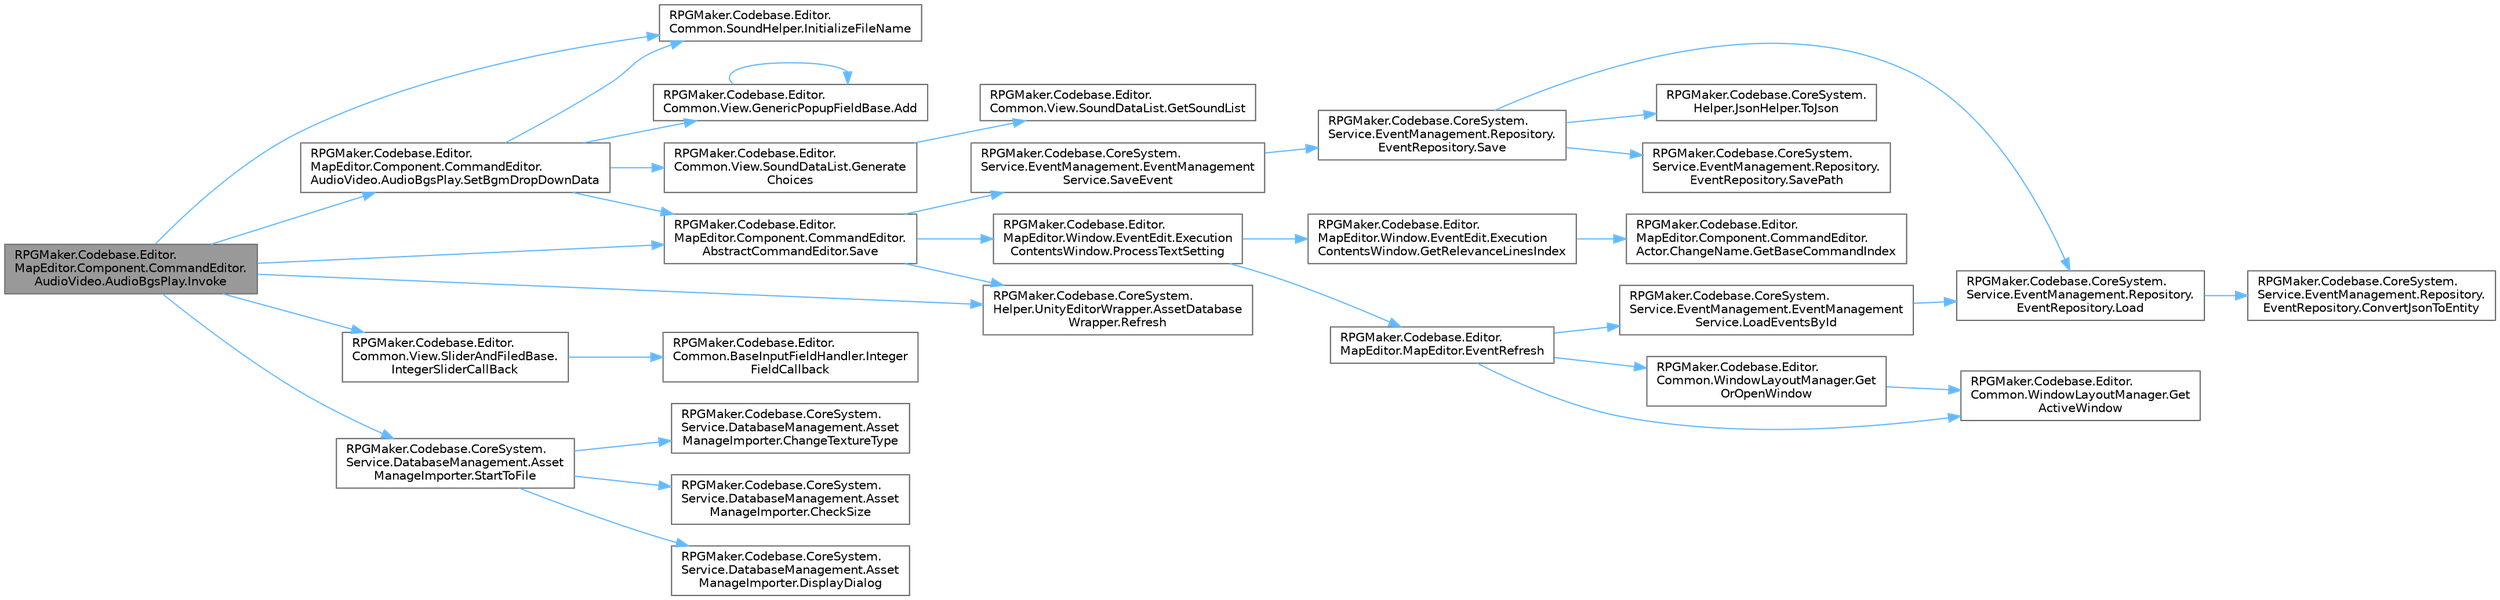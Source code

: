 digraph "RPGMaker.Codebase.Editor.MapEditor.Component.CommandEditor.AudioVideo.AudioBgsPlay.Invoke"
{
 // LATEX_PDF_SIZE
  bgcolor="transparent";
  edge [fontname=Helvetica,fontsize=10,labelfontname=Helvetica,labelfontsize=10];
  node [fontname=Helvetica,fontsize=10,shape=box,height=0.2,width=0.4];
  rankdir="LR";
  Node1 [id="Node000001",label="RPGMaker.Codebase.Editor.\lMapEditor.Component.CommandEditor.\lAudioVideo.AudioBgsPlay.Invoke",height=0.2,width=0.4,color="gray40", fillcolor="grey60", style="filled", fontcolor="black",tooltip=" "];
  Node1 -> Node2 [id="edge1_Node000001_Node000002",color="steelblue1",style="solid",tooltip=" "];
  Node2 [id="Node000002",label="RPGMaker.Codebase.Editor.\lCommon.SoundHelper.InitializeFileName",height=0.2,width=0.4,color="grey40", fillcolor="white", style="filled",URL="$d3/d89/class_r_p_g_maker_1_1_codebase_1_1_editor_1_1_common_1_1_sound_helper.html#a82e5f4620f6bc2bbcd335c84ce4a8a24",tooltip="拡張子が保存されていないデータ用に、拡張子をつけてサウンドファイル名を返却する"];
  Node1 -> Node3 [id="edge2_Node000001_Node000003",color="steelblue1",style="solid",tooltip=" "];
  Node3 [id="Node000003",label="RPGMaker.Codebase.Editor.\lCommon.View.SliderAndFiledBase.\lIntegerSliderCallBack",height=0.2,width=0.4,color="grey40", fillcolor="white", style="filled",URL="$d1/deb/class_r_p_g_maker_1_1_codebase_1_1_editor_1_1_common_1_1_view_1_1_slider_and_filed_base.html#a67f517f211ee8edb98d5f11fd9e812c9",tooltip="スライダーとフィールドの共通部品"];
  Node3 -> Node4 [id="edge3_Node000003_Node000004",color="steelblue1",style="solid",tooltip=" "];
  Node4 [id="Node000004",label="RPGMaker.Codebase.Editor.\lCommon.BaseInputFieldHandler.Integer\lFieldCallback",height=0.2,width=0.4,color="grey40", fillcolor="white", style="filled",URL="$dd/d13/class_r_p_g_maker_1_1_codebase_1_1_editor_1_1_common_1_1_base_input_field_handler.html#a0cb4d3faffb49c23c87ab3ded7b59cb7",tooltip=" "];
  Node1 -> Node5 [id="edge4_Node000001_Node000005",color="steelblue1",style="solid",tooltip=" "];
  Node5 [id="Node000005",label="RPGMaker.Codebase.CoreSystem.\lHelper.UnityEditorWrapper.AssetDatabase\lWrapper.Refresh",height=0.2,width=0.4,color="grey40", fillcolor="white", style="filled",URL="$d9/d20/class_r_p_g_maker_1_1_codebase_1_1_core_system_1_1_helper_1_1_unity_editor_wrapper_1_1_asset_database_wrapper.html#a6a55f5098d23beaeadbcb41de897f051",tooltip=" "];
  Node1 -> Node6 [id="edge5_Node000001_Node000006",color="steelblue1",style="solid",tooltip=" "];
  Node6 [id="Node000006",label="RPGMaker.Codebase.Editor.\lMapEditor.Component.CommandEditor.\lAbstractCommandEditor.Save",height=0.2,width=0.4,color="grey40", fillcolor="white", style="filled",URL="$d3/ded/class_r_p_g_maker_1_1_codebase_1_1_editor_1_1_map_editor_1_1_component_1_1_command_editor_1_1_abstract_command_editor.html#af4ca3c0da1e28c5faa50d538a2f8ab68",tooltip=" "];
  Node6 -> Node7 [id="edge6_Node000006_Node000007",color="steelblue1",style="solid",tooltip=" "];
  Node7 [id="Node000007",label="RPGMaker.Codebase.Editor.\lMapEditor.Window.EventEdit.Execution\lContentsWindow.ProcessTextSetting",height=0.2,width=0.4,color="grey40", fillcolor="white", style="filled",URL="$d4/d5c/class_r_p_g_maker_1_1_codebase_1_1_editor_1_1_map_editor_1_1_window_1_1_event_edit_1_1_execution_contents_window.html#ada78c1325d8f5758dbd450eacfae38bc",tooltip=" "];
  Node7 -> Node8 [id="edge7_Node000007_Node000008",color="steelblue1",style="solid",tooltip=" "];
  Node8 [id="Node000008",label="RPGMaker.Codebase.Editor.\lMapEditor.MapEditor.EventRefresh",height=0.2,width=0.4,color="grey40", fillcolor="white", style="filled",URL="$d1/d2d/class_r_p_g_maker_1_1_codebase_1_1_editor_1_1_map_editor_1_1_map_editor.html#afbaee6161fa32554f067a71c268db72a",tooltip=" "];
  Node8 -> Node9 [id="edge8_Node000008_Node000009",color="steelblue1",style="solid",tooltip=" "];
  Node9 [id="Node000009",label="RPGMaker.Codebase.Editor.\lCommon.WindowLayoutManager.Get\lActiveWindow",height=0.2,width=0.4,color="grey40", fillcolor="white", style="filled",URL="$d1/dcb/class_r_p_g_maker_1_1_codebase_1_1_editor_1_1_common_1_1_window_layout_manager.html#a5d6a0f96e987d3d534af55f13296b8c1",tooltip=" "];
  Node8 -> Node10 [id="edge9_Node000008_Node000010",color="steelblue1",style="solid",tooltip=" "];
  Node10 [id="Node000010",label="RPGMaker.Codebase.Editor.\lCommon.WindowLayoutManager.Get\lOrOpenWindow",height=0.2,width=0.4,color="grey40", fillcolor="white", style="filled",URL="$d1/dcb/class_r_p_g_maker_1_1_codebase_1_1_editor_1_1_common_1_1_window_layout_manager.html#a800df5ea8f1279e857a7930eadc791c4",tooltip=" "];
  Node10 -> Node9 [id="edge10_Node000010_Node000009",color="steelblue1",style="solid",tooltip=" "];
  Node8 -> Node11 [id="edge11_Node000008_Node000011",color="steelblue1",style="solid",tooltip=" "];
  Node11 [id="Node000011",label="RPGMaker.Codebase.CoreSystem.\lService.EventManagement.EventManagement\lService.LoadEventsById",height=0.2,width=0.4,color="grey40", fillcolor="white", style="filled",URL="$d5/d7b/class_r_p_g_maker_1_1_codebase_1_1_core_system_1_1_service_1_1_event_management_1_1_event_management_service.html#ad41822cfd87959b5dd4db750820f4dd3",tooltip=" "];
  Node11 -> Node12 [id="edge12_Node000011_Node000012",color="steelblue1",style="solid",tooltip=" "];
  Node12 [id="Node000012",label="RPGMaker.Codebase.CoreSystem.\lService.EventManagement.Repository.\lEventRepository.Load",height=0.2,width=0.4,color="grey40", fillcolor="white", style="filled",URL="$d9/d21/class_r_p_g_maker_1_1_codebase_1_1_core_system_1_1_service_1_1_event_management_1_1_repository_1_1_event_repository.html#aa07a22564e7e157ac3cb0b8861980079",tooltip=" "];
  Node12 -> Node13 [id="edge13_Node000012_Node000013",color="steelblue1",style="solid",tooltip=" "];
  Node13 [id="Node000013",label="RPGMaker.Codebase.CoreSystem.\lService.EventManagement.Repository.\lEventRepository.ConvertJsonToEntity",height=0.2,width=0.4,color="grey40", fillcolor="white", style="filled",URL="$d9/d21/class_r_p_g_maker_1_1_codebase_1_1_core_system_1_1_service_1_1_event_management_1_1_repository_1_1_event_repository.html#a362b89e9d43c8ed34a1fd0ad62001db2",tooltip=" "];
  Node7 -> Node14 [id="edge14_Node000007_Node000014",color="steelblue1",style="solid",tooltip=" "];
  Node14 [id="Node000014",label="RPGMaker.Codebase.Editor.\lMapEditor.Window.EventEdit.Execution\lContentsWindow.GetRelevanceLinesIndex",height=0.2,width=0.4,color="grey40", fillcolor="white", style="filled",URL="$d4/d5c/class_r_p_g_maker_1_1_codebase_1_1_editor_1_1_map_editor_1_1_window_1_1_event_edit_1_1_execution_contents_window.html#a9cc2e2e0d91372b62808204f1671de92",tooltip=" "];
  Node14 -> Node15 [id="edge15_Node000014_Node000015",color="steelblue1",style="solid",tooltip=" "];
  Node15 [id="Node000015",label="RPGMaker.Codebase.Editor.\lMapEditor.Component.CommandEditor.\lActor.ChangeName.GetBaseCommandIndex",height=0.2,width=0.4,color="grey40", fillcolor="white", style="filled",URL="$d1/d0c/class_r_p_g_maker_1_1_codebase_1_1_editor_1_1_map_editor_1_1_component_1_1_command_editor_1_1_actor_1_1_change_name.html#ae341e22b20b6b97ec0151b828c51666b",tooltip="基点となる[アクター設定の変更]のインデックスを取得する"];
  Node6 -> Node5 [id="edge16_Node000006_Node000005",color="steelblue1",style="solid",tooltip=" "];
  Node6 -> Node16 [id="edge17_Node000006_Node000016",color="steelblue1",style="solid",tooltip=" "];
  Node16 [id="Node000016",label="RPGMaker.Codebase.CoreSystem.\lService.EventManagement.EventManagement\lService.SaveEvent",height=0.2,width=0.4,color="grey40", fillcolor="white", style="filled",URL="$d5/d7b/class_r_p_g_maker_1_1_codebase_1_1_core_system_1_1_service_1_1_event_management_1_1_event_management_service.html#ab4076d36d7d412ee2420c7e81d02ab4a",tooltip=" "];
  Node16 -> Node17 [id="edge18_Node000016_Node000017",color="steelblue1",style="solid",tooltip=" "];
  Node17 [id="Node000017",label="RPGMaker.Codebase.CoreSystem.\lService.EventManagement.Repository.\lEventRepository.Save",height=0.2,width=0.4,color="grey40", fillcolor="white", style="filled",URL="$d9/d21/class_r_p_g_maker_1_1_codebase_1_1_core_system_1_1_service_1_1_event_management_1_1_repository_1_1_event_repository.html#a85d97192a962f0e45d63429ec5e5dc2d",tooltip=" "];
  Node17 -> Node12 [id="edge19_Node000017_Node000012",color="steelblue1",style="solid",tooltip=" "];
  Node17 -> Node18 [id="edge20_Node000017_Node000018",color="steelblue1",style="solid",tooltip=" "];
  Node18 [id="Node000018",label="RPGMaker.Codebase.CoreSystem.\lService.EventManagement.Repository.\lEventRepository.SavePath",height=0.2,width=0.4,color="grey40", fillcolor="white", style="filled",URL="$d9/d21/class_r_p_g_maker_1_1_codebase_1_1_core_system_1_1_service_1_1_event_management_1_1_repository_1_1_event_repository.html#a04ab7e6ca381cb3a66957ab68af0ee05",tooltip=" "];
  Node17 -> Node19 [id="edge21_Node000017_Node000019",color="steelblue1",style="solid",tooltip=" "];
  Node19 [id="Node000019",label="RPGMaker.Codebase.CoreSystem.\lHelper.JsonHelper.ToJson",height=0.2,width=0.4,color="grey40", fillcolor="white", style="filled",URL="$d8/dd0/class_r_p_g_maker_1_1_codebase_1_1_core_system_1_1_helper_1_1_json_helper.html#a769989dc78ae92d5e53c0aec69a8bec7",tooltip=" "];
  Node1 -> Node20 [id="edge22_Node000001_Node000020",color="steelblue1",style="solid",tooltip=" "];
  Node20 [id="Node000020",label="RPGMaker.Codebase.Editor.\lMapEditor.Component.CommandEditor.\lAudioVideo.AudioBgsPlay.SetBgmDropDownData",height=0.2,width=0.4,color="grey40", fillcolor="white", style="filled",URL="$de/d4c/class_r_p_g_maker_1_1_codebase_1_1_editor_1_1_map_editor_1_1_component_1_1_command_editor_1_1_audio_video_1_1_audio_bgs_play.html#ab89546df8017d4351dfdeda0d2727984",tooltip=" "];
  Node20 -> Node21 [id="edge23_Node000020_Node000021",color="steelblue1",style="solid",tooltip=" "];
  Node21 [id="Node000021",label="RPGMaker.Codebase.Editor.\lCommon.View.GenericPopupFieldBase.Add",height=0.2,width=0.4,color="grey40", fillcolor="white", style="filled",URL="$d6/df8/class_r_p_g_maker_1_1_codebase_1_1_editor_1_1_common_1_1_view_1_1_generic_popup_field_base.html#af872e0468b0ea896abc06189f60e336f",tooltip="GenericPopupFieldBaseをVisualElementツリーに追加する。"];
  Node21 -> Node21 [id="edge24_Node000021_Node000021",color="steelblue1",style="solid",tooltip=" "];
  Node20 -> Node22 [id="edge25_Node000020_Node000022",color="steelblue1",style="solid",tooltip=" "];
  Node22 [id="Node000022",label="RPGMaker.Codebase.Editor.\lCommon.View.SoundDataList.Generate\lChoices",height=0.2,width=0.4,color="grey40", fillcolor="white", style="filled",URL="$db/de0/class_r_p_g_maker_1_1_codebase_1_1_editor_1_1_common_1_1_view_1_1_sound_data_list.html#af414615184be9bd6083f1170a3984d05",tooltip="選択可能なサウンドデータを生成する"];
  Node22 -> Node23 [id="edge26_Node000022_Node000023",color="steelblue1",style="solid",tooltip=" "];
  Node23 [id="Node000023",label="RPGMaker.Codebase.Editor.\lCommon.View.SoundDataList.GetSoundList",height=0.2,width=0.4,color="grey40", fillcolor="white", style="filled",URL="$db/de0/class_r_p_g_maker_1_1_codebase_1_1_editor_1_1_common_1_1_view_1_1_sound_data_list.html#afac5523da68a87c47ec012305ba97fb7",tooltip="サウンドのリスト取得"];
  Node20 -> Node2 [id="edge27_Node000020_Node000002",color="steelblue1",style="solid",tooltip=" "];
  Node20 -> Node6 [id="edge28_Node000020_Node000006",color="steelblue1",style="solid",tooltip=" "];
  Node1 -> Node24 [id="edge29_Node000001_Node000024",color="steelblue1",style="solid",tooltip=" "];
  Node24 [id="Node000024",label="RPGMaker.Codebase.CoreSystem.\lService.DatabaseManagement.Asset\lManageImporter.StartToFile",height=0.2,width=0.4,color="grey40", fillcolor="white", style="filled",URL="$d8/d0a/class_r_p_g_maker_1_1_codebase_1_1_core_system_1_1_service_1_1_database_management_1_1_asset_manage_importer.html#af8abf6641717893a6a048fbc34863392",tooltip=" "];
  Node24 -> Node25 [id="edge30_Node000024_Node000025",color="steelblue1",style="solid",tooltip=" "];
  Node25 [id="Node000025",label="RPGMaker.Codebase.CoreSystem.\lService.DatabaseManagement.Asset\lManageImporter.ChangeTextureType",height=0.2,width=0.4,color="grey40", fillcolor="white", style="filled",URL="$d8/d0a/class_r_p_g_maker_1_1_codebase_1_1_core_system_1_1_service_1_1_database_management_1_1_asset_manage_importer.html#ae700e73304faf6a66d590053b74629c0",tooltip=" "];
  Node24 -> Node26 [id="edge31_Node000024_Node000026",color="steelblue1",style="solid",tooltip=" "];
  Node26 [id="Node000026",label="RPGMaker.Codebase.CoreSystem.\lService.DatabaseManagement.Asset\lManageImporter.CheckSize",height=0.2,width=0.4,color="grey40", fillcolor="white", style="filled",URL="$d8/d0a/class_r_p_g_maker_1_1_codebase_1_1_core_system_1_1_service_1_1_database_management_1_1_asset_manage_importer.html#a56f748dc148156495e3f5fc18a91f70b",tooltip=" "];
  Node24 -> Node27 [id="edge32_Node000024_Node000027",color="steelblue1",style="solid",tooltip=" "];
  Node27 [id="Node000027",label="RPGMaker.Codebase.CoreSystem.\lService.DatabaseManagement.Asset\lManageImporter.DisplayDialog",height=0.2,width=0.4,color="grey40", fillcolor="white", style="filled",URL="$d8/d0a/class_r_p_g_maker_1_1_codebase_1_1_core_system_1_1_service_1_1_database_management_1_1_asset_manage_importer.html#af69d6cafe71797aad8b8c1436de9c439",tooltip=" "];
}
